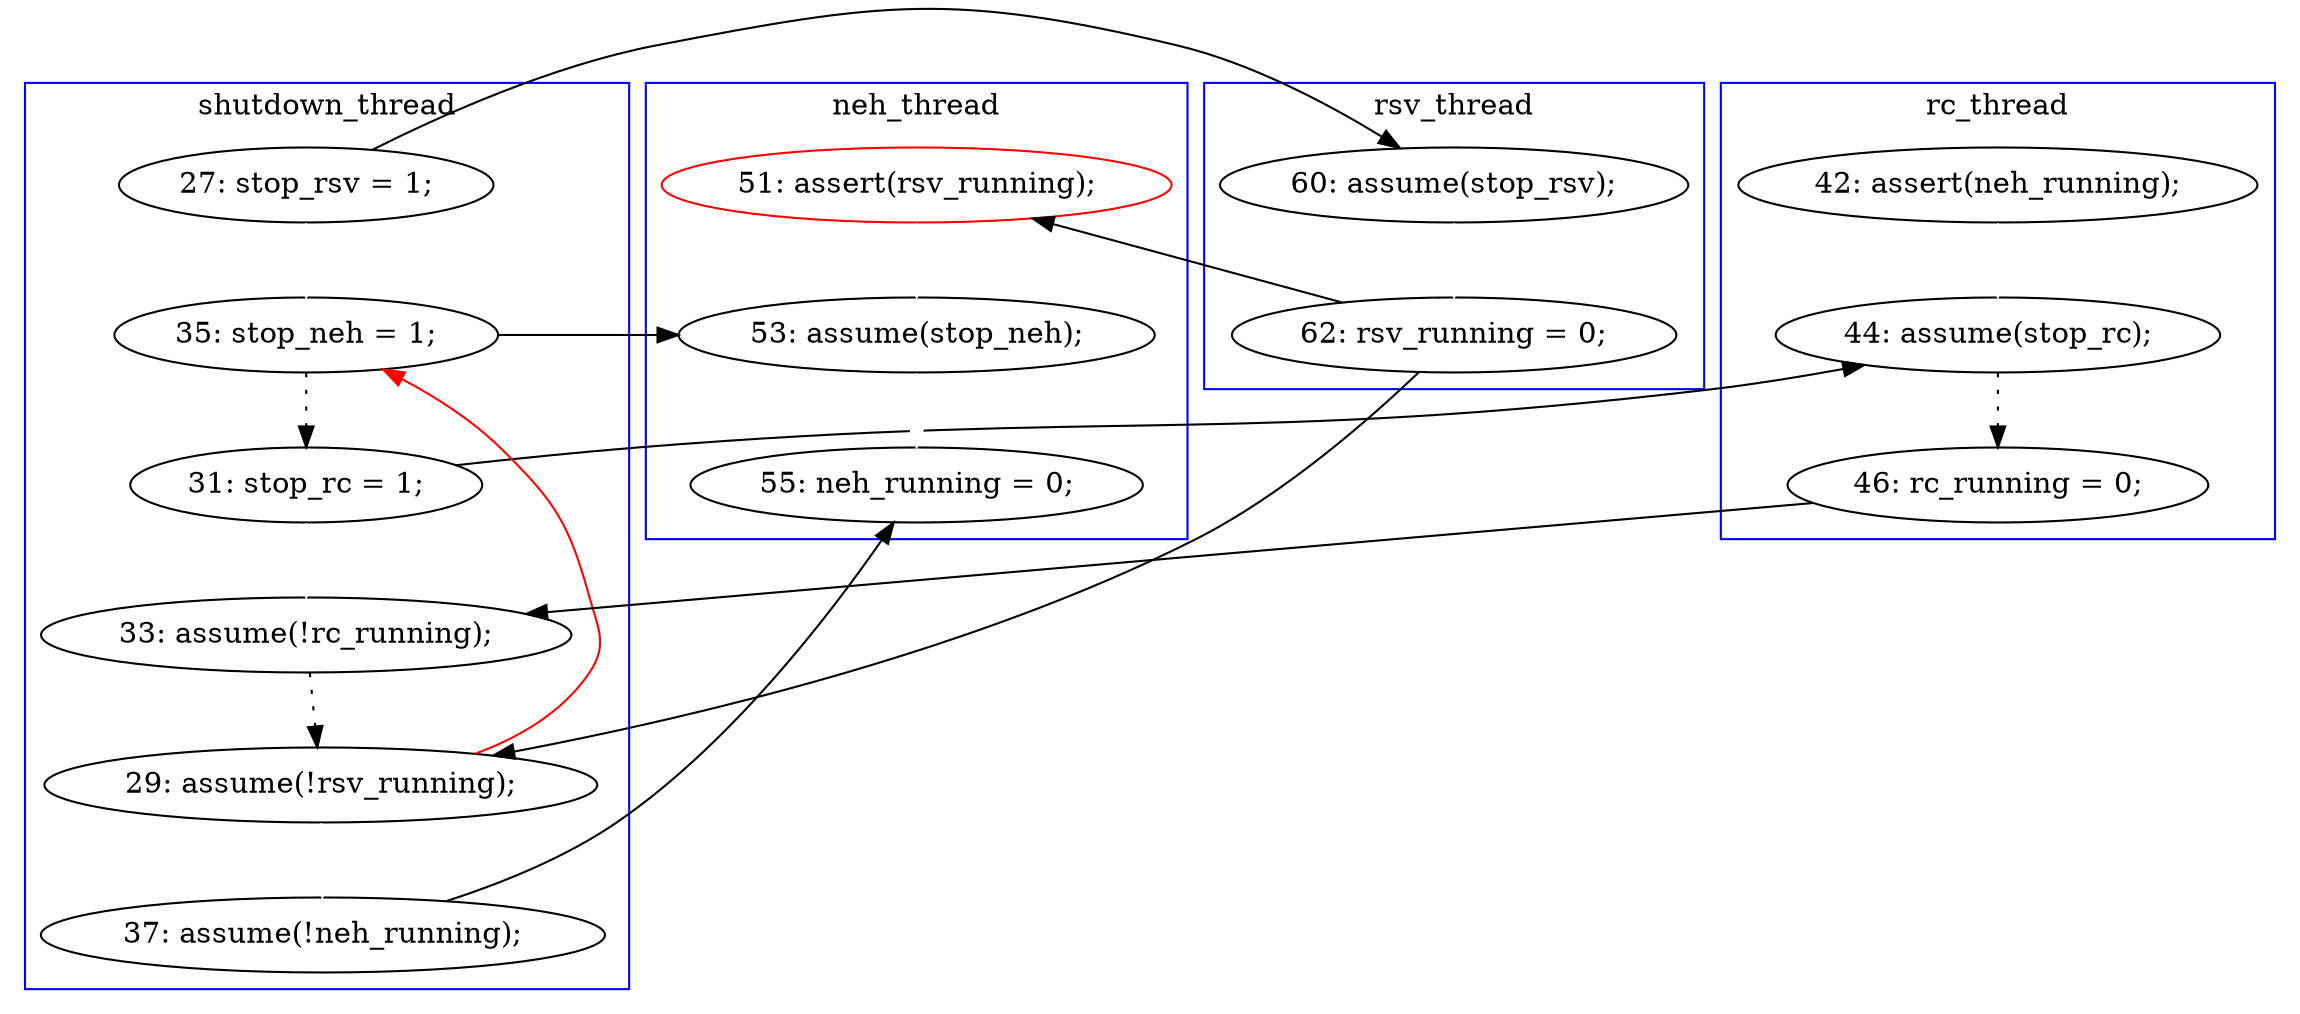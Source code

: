 digraph Counterexample {
	13 -> 15 [color = black, style = solid, constraint = false]
	16 -> 19 [color = black, style = dotted]
	19 -> 22 [color = black, style = solid, constraint = false]
	13 -> 16 [color = white, style = solid]
	25 -> 32 [color = white, style = solid]
	17 -> 25 [color = black, style = solid, constraint = false]
	22 -> 23 [color = black, style = dotted]
	23 -> 24 [color = black, style = solid, constraint = false]
	24 -> 25 [color = black, style = dotted]
	16 -> 31 [color = black, style = solid, constraint = false]
	21 -> 22 [color = white, style = solid]
	17 -> 30 [color = black, style = solid, constraint = false]
	15 -> 17 [color = white, style = solid]
	31 -> 36 [color = white, style = solid]
	32 -> 36 [color = black, style = solid, constraint = false]
	25 -> 16 [color = red, style = solid, constraint = false]
	30 -> 31 [color = white, style = solid]
	19 -> 24 [color = white, style = solid]
	subgraph cluster2 {
		label = rc_thread
		color = blue
		22  [label = "44: assume(stop_rc);"]
		21  [label = "42: assert(neh_running);"]
		23  [label = "46: rc_running = 0;"]
	}
	subgraph cluster3 {
		label = neh_thread
		color = blue
		36  [label = "55: neh_running = 0;"]
		30  [label = "51: assert(rsv_running);", color = red]
		31  [label = "53: assume(stop_neh);"]
	}
	subgraph cluster1 {
		label = shutdown_thread
		color = blue
		16  [label = "35: stop_neh = 1;"]
		24  [label = "33: assume(!rc_running);"]
		13  [label = "27: stop_rsv = 1;"]
		19  [label = "31: stop_rc = 1;"]
		25  [label = "29: assume(!rsv_running);"]
		32  [label = "37: assume(!neh_running);"]
	}
	subgraph cluster4 {
		label = rsv_thread
		color = blue
		17  [label = "62: rsv_running = 0;"]
		15  [label = "60: assume(stop_rsv);"]
	}
}